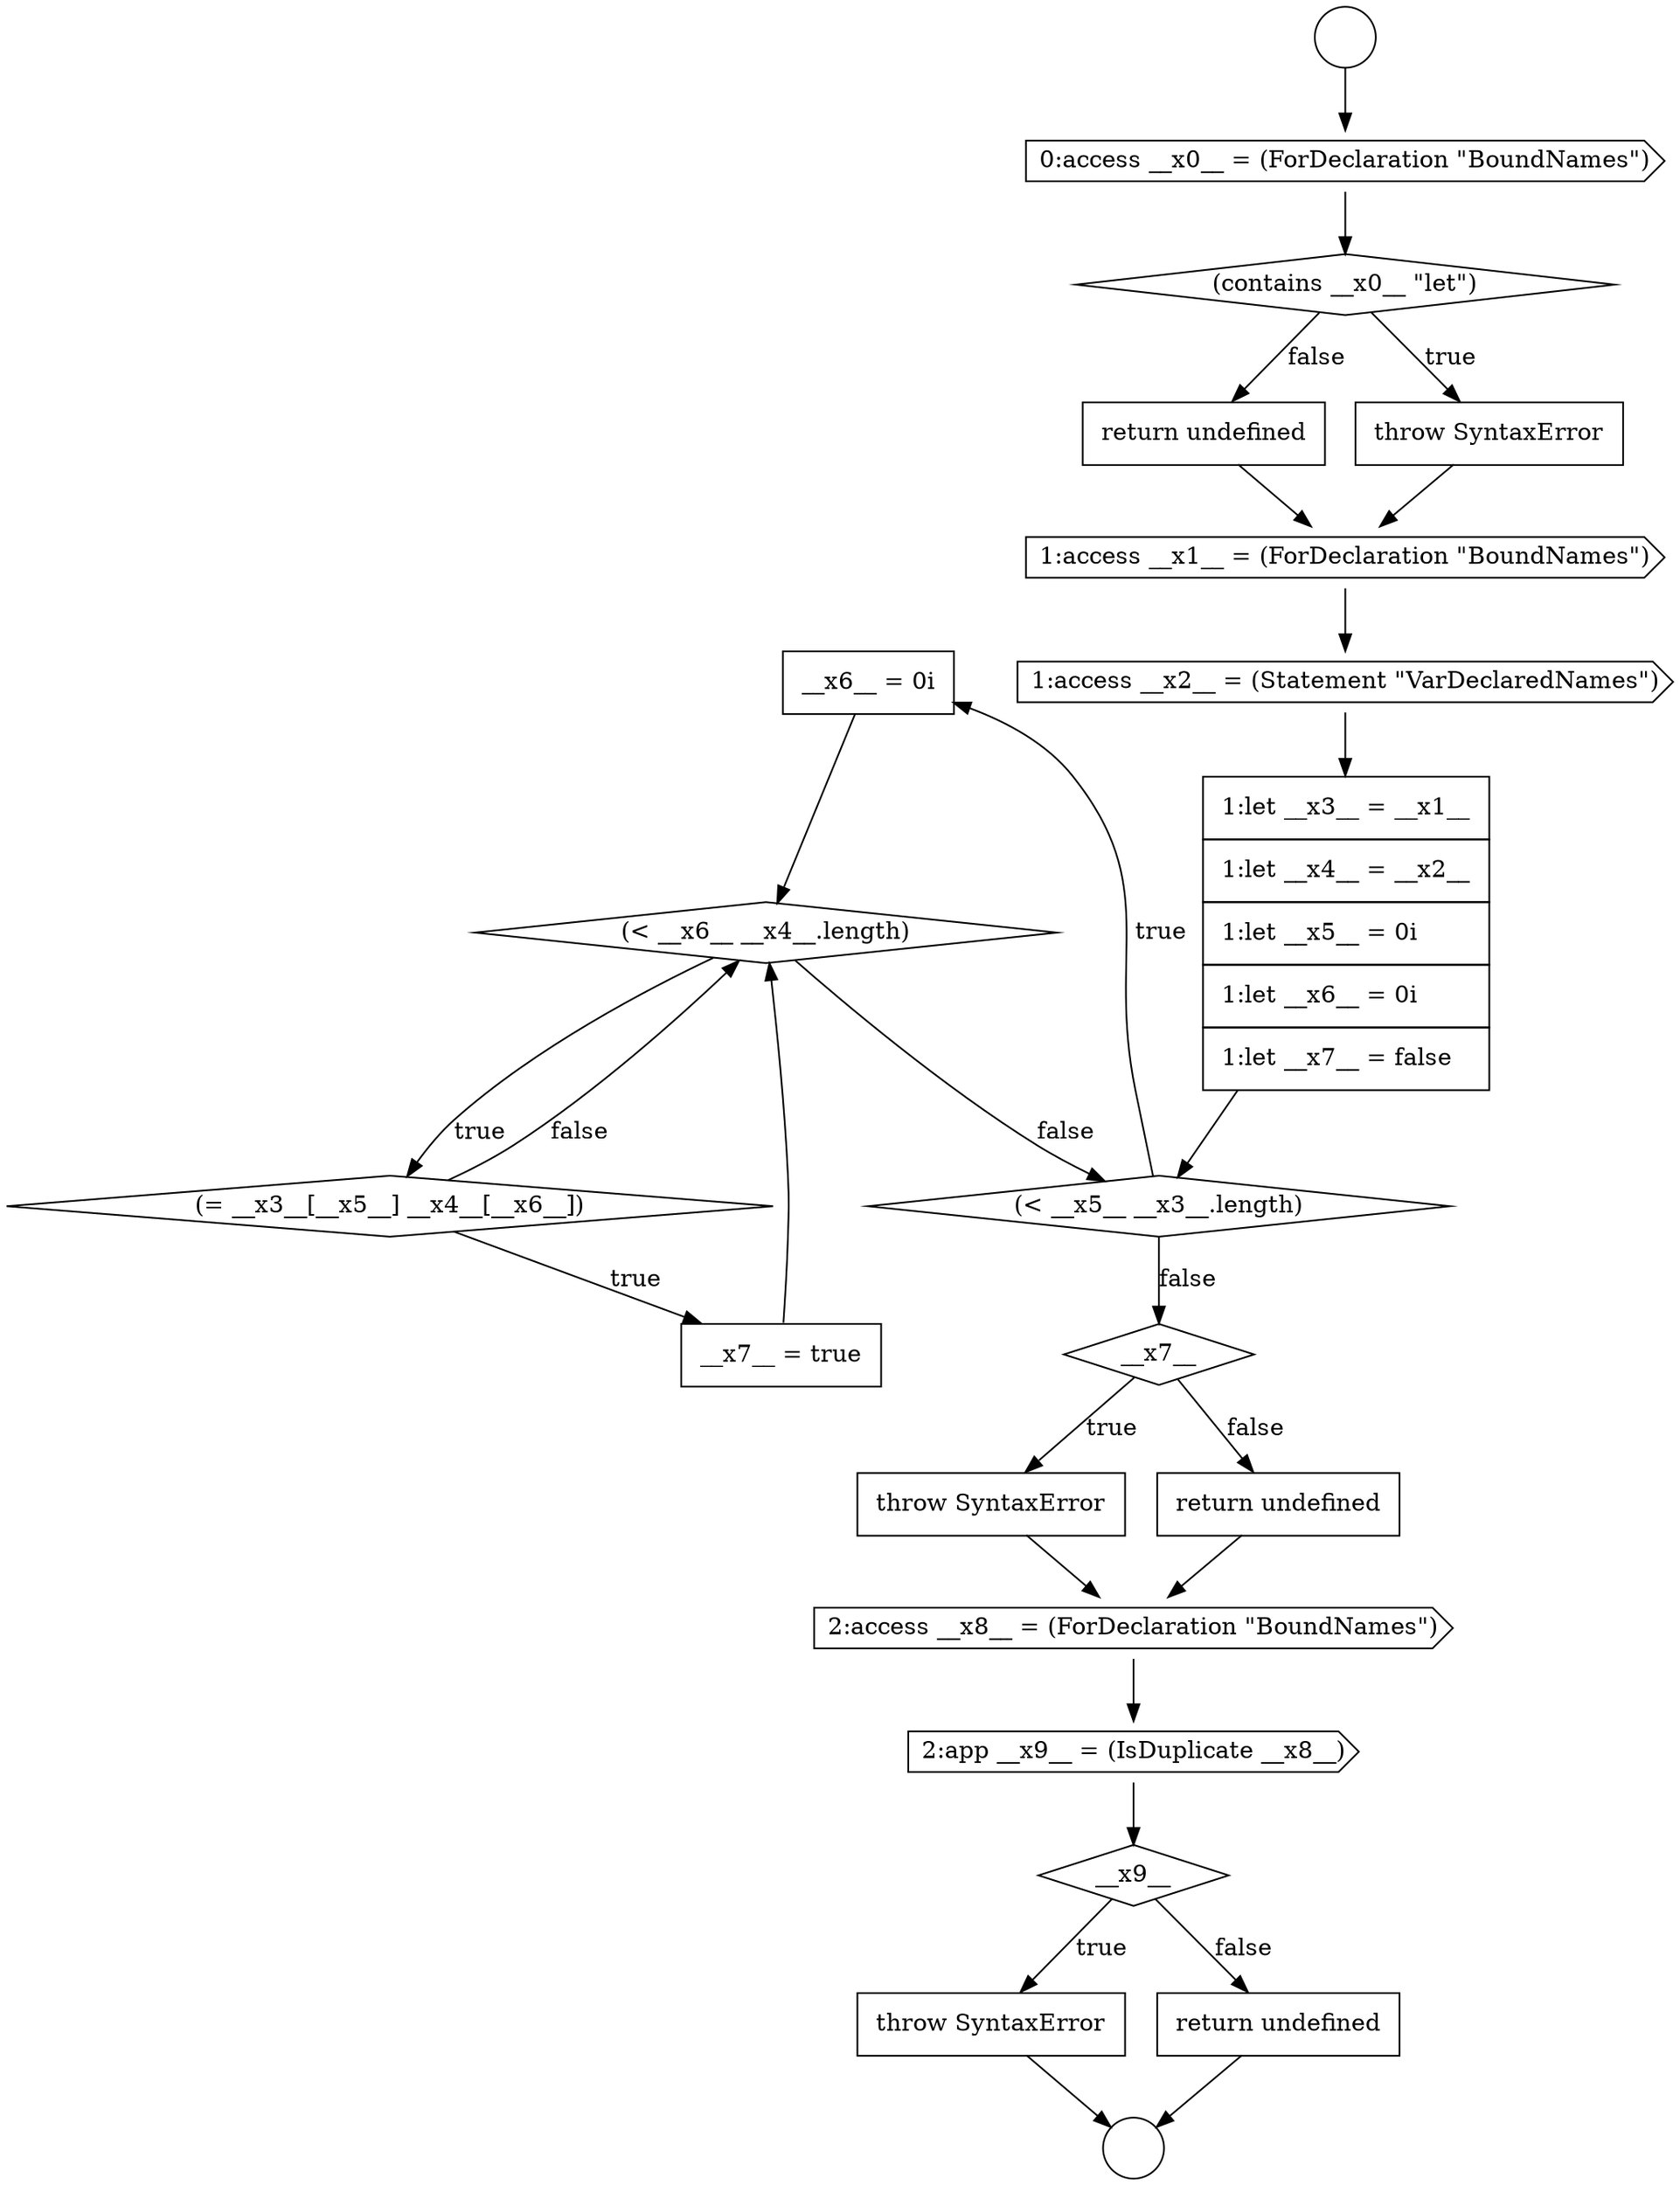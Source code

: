 digraph {
  node19254 [shape=none, margin=0, label=<<font color="black">
    <table border="0" cellborder="1" cellspacing="0" cellpadding="10">
      <tr><td align="left">__x6__ = 0i</td></tr>
    </table>
  </font>> color="black" fillcolor="white" style=filled]
  node19259 [shape=none, margin=0, label=<<font color="black">
    <table border="0" cellborder="1" cellspacing="0" cellpadding="10">
      <tr><td align="left">throw SyntaxError</td></tr>
    </table>
  </font>> color="black" fillcolor="white" style=filled]
  node19246 [shape=cds, label=<<font color="black">0:access __x0__ = (ForDeclaration &quot;BoundNames&quot;)</font>> color="black" fillcolor="white" style=filled]
  node19250 [shape=cds, label=<<font color="black">1:access __x1__ = (ForDeclaration &quot;BoundNames&quot;)</font>> color="black" fillcolor="white" style=filled]
  node19263 [shape=diamond, label=<<font color="black">__x9__</font>> color="black" fillcolor="white" style=filled]
  node19245 [shape=circle label=" " color="black" fillcolor="white" style=filled]
  node19244 [shape=circle label=" " color="black" fillcolor="white" style=filled]
  node19256 [shape=diamond, label=<<font color="black">(= __x3__[__x5__] __x4__[__x6__])</font>> color="black" fillcolor="white" style=filled]
  node19257 [shape=none, margin=0, label=<<font color="black">
    <table border="0" cellborder="1" cellspacing="0" cellpadding="10">
      <tr><td align="left">__x7__ = true</td></tr>
    </table>
  </font>> color="black" fillcolor="white" style=filled]
  node19252 [shape=none, margin=0, label=<<font color="black">
    <table border="0" cellborder="1" cellspacing="0" cellpadding="10">
      <tr><td align="left">1:let __x3__ = __x1__</td></tr>
      <tr><td align="left">1:let __x4__ = __x2__</td></tr>
      <tr><td align="left">1:let __x5__ = 0i</td></tr>
      <tr><td align="left">1:let __x6__ = 0i</td></tr>
      <tr><td align="left">1:let __x7__ = false</td></tr>
    </table>
  </font>> color="black" fillcolor="white" style=filled]
  node19261 [shape=cds, label=<<font color="black">2:access __x8__ = (ForDeclaration &quot;BoundNames&quot;)</font>> color="black" fillcolor="white" style=filled]
  node19247 [shape=diamond, label=<<font color="black">(contains __x0__ &quot;let&quot;)</font>> color="black" fillcolor="white" style=filled]
  node19255 [shape=diamond, label=<<font color="black">(&lt; __x6__ __x4__.length)</font>> color="black" fillcolor="white" style=filled]
  node19258 [shape=diamond, label=<<font color="black">__x7__</font>> color="black" fillcolor="white" style=filled]
  node19251 [shape=cds, label=<<font color="black">1:access __x2__ = (Statement &quot;VarDeclaredNames&quot;)</font>> color="black" fillcolor="white" style=filled]
  node19262 [shape=cds, label=<<font color="black">2:app __x9__ = (IsDuplicate __x8__)</font>> color="black" fillcolor="white" style=filled]
  node19249 [shape=none, margin=0, label=<<font color="black">
    <table border="0" cellborder="1" cellspacing="0" cellpadding="10">
      <tr><td align="left">return undefined</td></tr>
    </table>
  </font>> color="black" fillcolor="white" style=filled]
  node19264 [shape=none, margin=0, label=<<font color="black">
    <table border="0" cellborder="1" cellspacing="0" cellpadding="10">
      <tr><td align="left">throw SyntaxError</td></tr>
    </table>
  </font>> color="black" fillcolor="white" style=filled]
  node19265 [shape=none, margin=0, label=<<font color="black">
    <table border="0" cellborder="1" cellspacing="0" cellpadding="10">
      <tr><td align="left">return undefined</td></tr>
    </table>
  </font>> color="black" fillcolor="white" style=filled]
  node19248 [shape=none, margin=0, label=<<font color="black">
    <table border="0" cellborder="1" cellspacing="0" cellpadding="10">
      <tr><td align="left">throw SyntaxError</td></tr>
    </table>
  </font>> color="black" fillcolor="white" style=filled]
  node19260 [shape=none, margin=0, label=<<font color="black">
    <table border="0" cellborder="1" cellspacing="0" cellpadding="10">
      <tr><td align="left">return undefined</td></tr>
    </table>
  </font>> color="black" fillcolor="white" style=filled]
  node19253 [shape=diamond, label=<<font color="black">(&lt; __x5__ __x3__.length)</font>> color="black" fillcolor="white" style=filled]
  node19256 -> node19257 [label=<<font color="black">true</font>> color="black"]
  node19256 -> node19255 [label=<<font color="black">false</font>> color="black"]
  node19247 -> node19248 [label=<<font color="black">true</font>> color="black"]
  node19247 -> node19249 [label=<<font color="black">false</font>> color="black"]
  node19249 -> node19250 [ color="black"]
  node19246 -> node19247 [ color="black"]
  node19261 -> node19262 [ color="black"]
  node19251 -> node19252 [ color="black"]
  node19264 -> node19245 [ color="black"]
  node19262 -> node19263 [ color="black"]
  node19255 -> node19256 [label=<<font color="black">true</font>> color="black"]
  node19255 -> node19253 [label=<<font color="black">false</font>> color="black"]
  node19253 -> node19254 [label=<<font color="black">true</font>> color="black"]
  node19253 -> node19258 [label=<<font color="black">false</font>> color="black"]
  node19252 -> node19253 [ color="black"]
  node19259 -> node19261 [ color="black"]
  node19258 -> node19259 [label=<<font color="black">true</font>> color="black"]
  node19258 -> node19260 [label=<<font color="black">false</font>> color="black"]
  node19257 -> node19255 [ color="black"]
  node19248 -> node19250 [ color="black"]
  node19254 -> node19255 [ color="black"]
  node19263 -> node19264 [label=<<font color="black">true</font>> color="black"]
  node19263 -> node19265 [label=<<font color="black">false</font>> color="black"]
  node19265 -> node19245 [ color="black"]
  node19250 -> node19251 [ color="black"]
  node19260 -> node19261 [ color="black"]
  node19244 -> node19246 [ color="black"]
}
